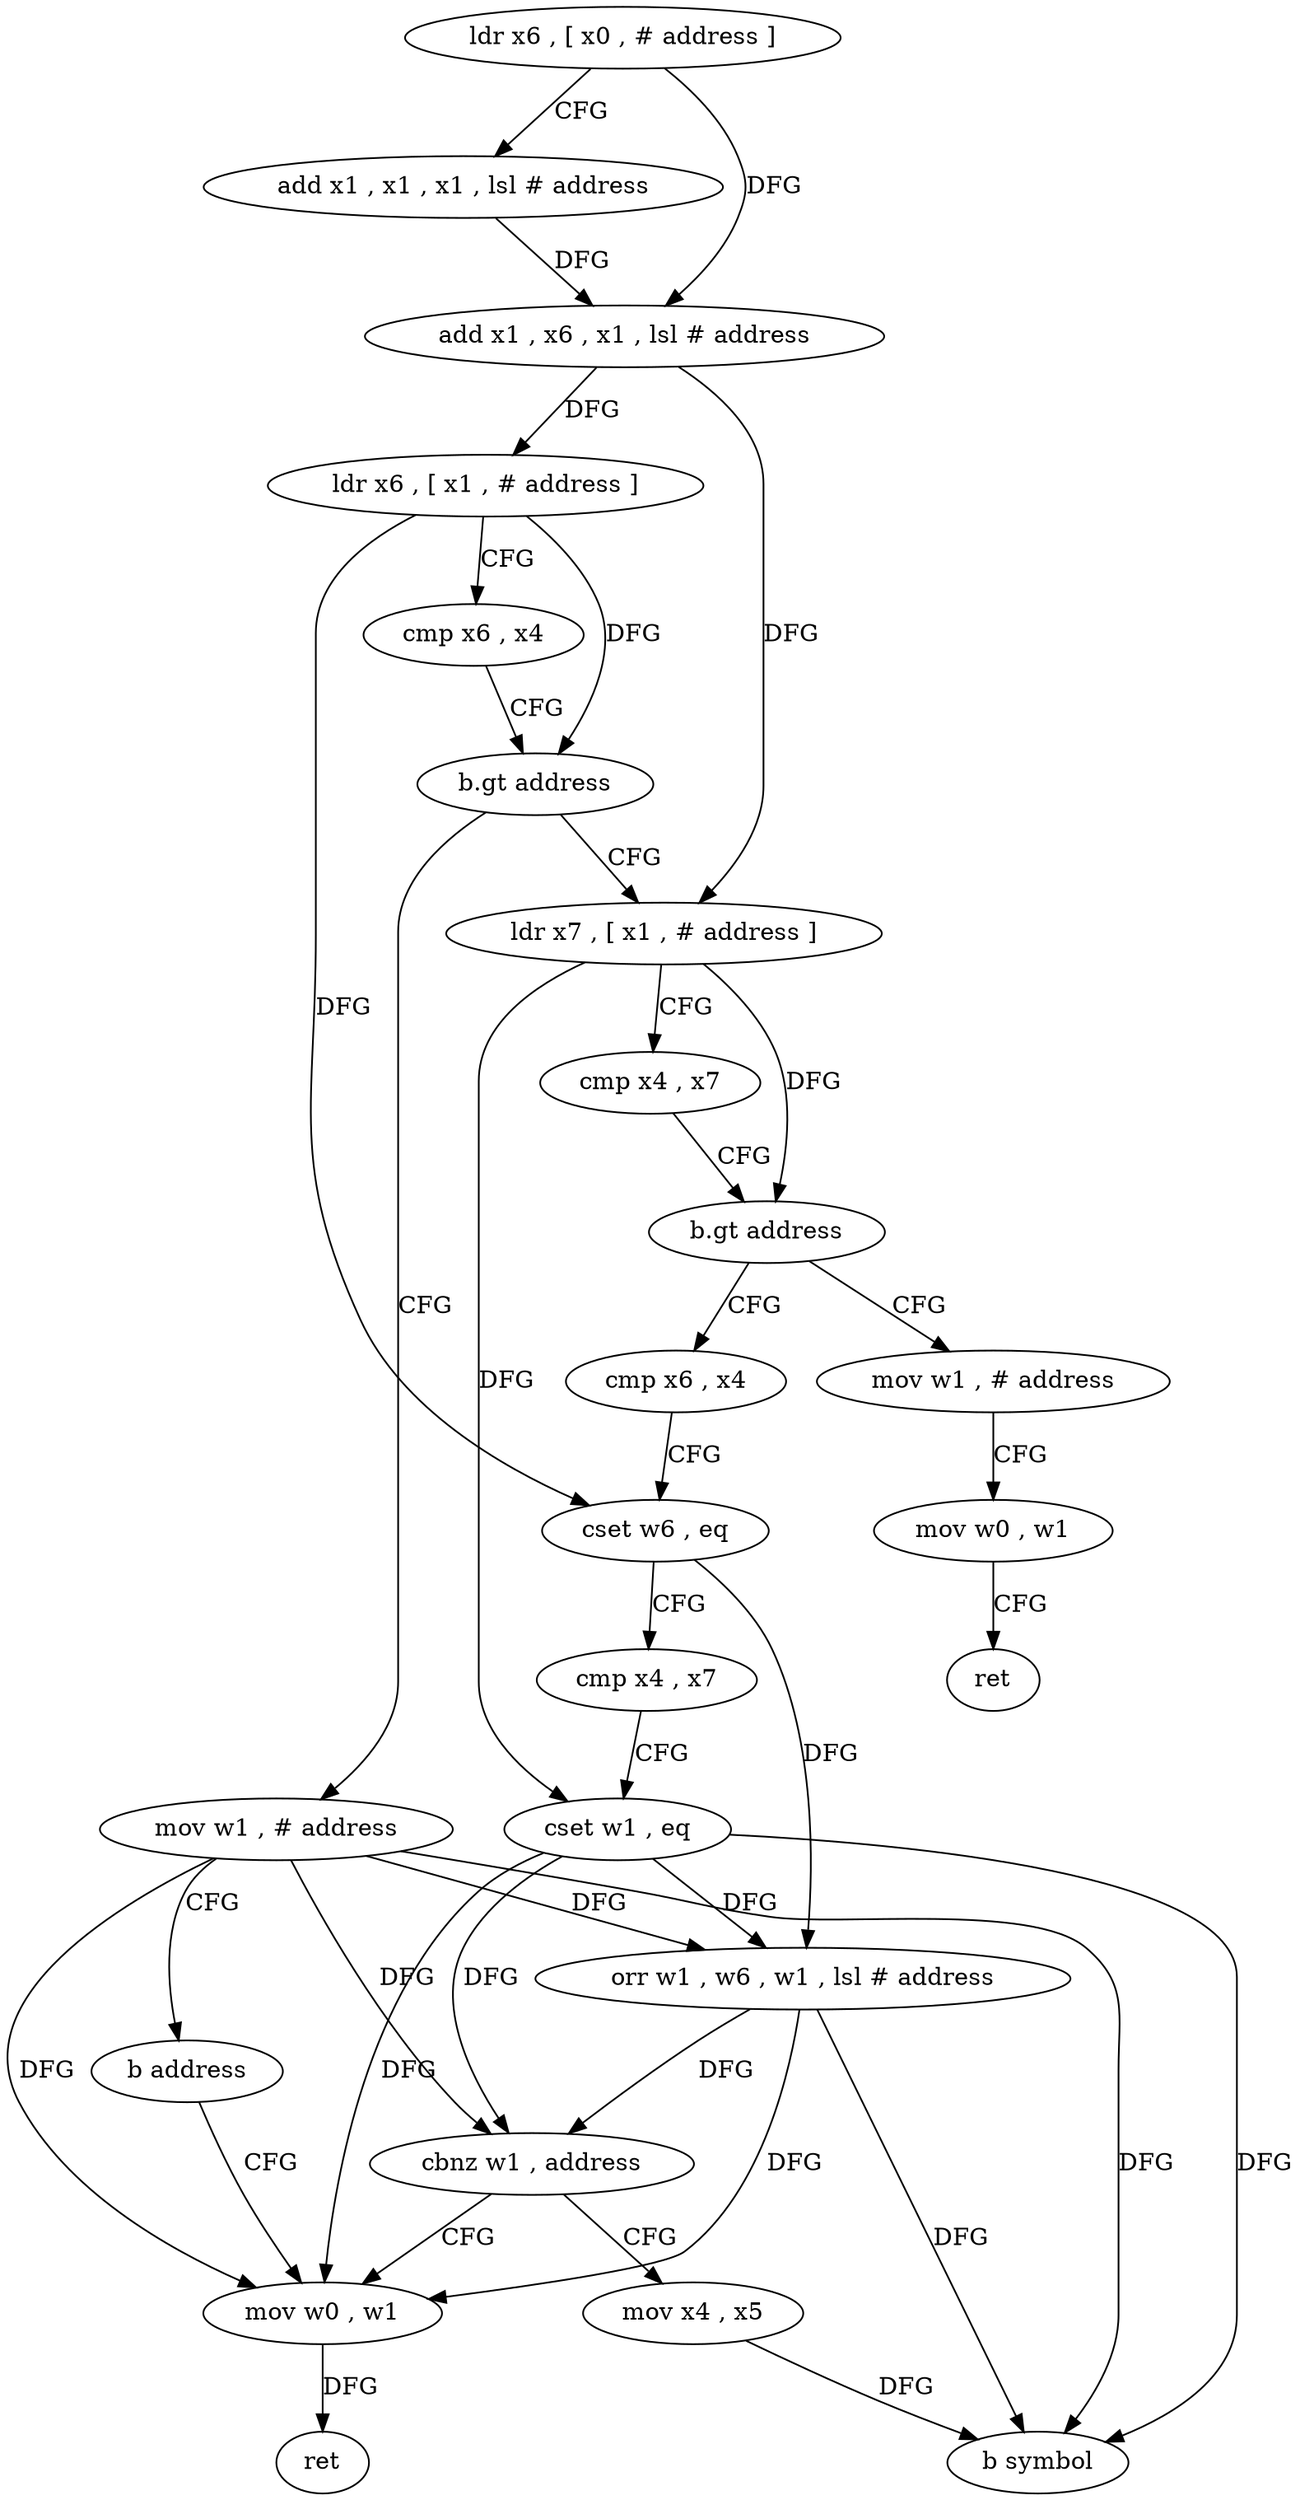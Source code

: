 digraph "func" {
"4319288" [label = "ldr x6 , [ x0 , # address ]" ]
"4319292" [label = "add x1 , x1 , x1 , lsl # address" ]
"4319296" [label = "add x1 , x6 , x1 , lsl # address" ]
"4319300" [label = "ldr x6 , [ x1 , # address ]" ]
"4319304" [label = "cmp x6 , x4" ]
"4319308" [label = "b.gt address" ]
"4319384" [label = "mov w1 , # address" ]
"4319312" [label = "ldr x7 , [ x1 , # address ]" ]
"4319388" [label = "b address" ]
"4319348" [label = "mov w0 , w1" ]
"4319316" [label = "cmp x4 , x7" ]
"4319320" [label = "b.gt address" ]
"4319368" [label = "mov w1 , # address" ]
"4319324" [label = "cmp x6 , x4" ]
"4319352" [label = "ret" ]
"4319372" [label = "mov w0 , w1" ]
"4319376" [label = "ret" ]
"4319328" [label = "cset w6 , eq" ]
"4319332" [label = "cmp x4 , x7" ]
"4319336" [label = "cset w1 , eq" ]
"4319340" [label = "orr w1 , w6 , w1 , lsl # address" ]
"4319344" [label = "cbnz w1 , address" ]
"4319360" [label = "mov x4 , x5" ]
"4319364" [label = "b symbol" ]
"4319288" -> "4319292" [ label = "CFG" ]
"4319288" -> "4319296" [ label = "DFG" ]
"4319292" -> "4319296" [ label = "DFG" ]
"4319296" -> "4319300" [ label = "DFG" ]
"4319296" -> "4319312" [ label = "DFG" ]
"4319300" -> "4319304" [ label = "CFG" ]
"4319300" -> "4319308" [ label = "DFG" ]
"4319300" -> "4319328" [ label = "DFG" ]
"4319304" -> "4319308" [ label = "CFG" ]
"4319308" -> "4319384" [ label = "CFG" ]
"4319308" -> "4319312" [ label = "CFG" ]
"4319384" -> "4319388" [ label = "CFG" ]
"4319384" -> "4319348" [ label = "DFG" ]
"4319384" -> "4319340" [ label = "DFG" ]
"4319384" -> "4319344" [ label = "DFG" ]
"4319384" -> "4319364" [ label = "DFG" ]
"4319312" -> "4319316" [ label = "CFG" ]
"4319312" -> "4319320" [ label = "DFG" ]
"4319312" -> "4319336" [ label = "DFG" ]
"4319388" -> "4319348" [ label = "CFG" ]
"4319348" -> "4319352" [ label = "DFG" ]
"4319316" -> "4319320" [ label = "CFG" ]
"4319320" -> "4319368" [ label = "CFG" ]
"4319320" -> "4319324" [ label = "CFG" ]
"4319368" -> "4319372" [ label = "CFG" ]
"4319324" -> "4319328" [ label = "CFG" ]
"4319372" -> "4319376" [ label = "CFG" ]
"4319328" -> "4319332" [ label = "CFG" ]
"4319328" -> "4319340" [ label = "DFG" ]
"4319332" -> "4319336" [ label = "CFG" ]
"4319336" -> "4319340" [ label = "DFG" ]
"4319336" -> "4319348" [ label = "DFG" ]
"4319336" -> "4319344" [ label = "DFG" ]
"4319336" -> "4319364" [ label = "DFG" ]
"4319340" -> "4319344" [ label = "DFG" ]
"4319340" -> "4319348" [ label = "DFG" ]
"4319340" -> "4319364" [ label = "DFG" ]
"4319344" -> "4319360" [ label = "CFG" ]
"4319344" -> "4319348" [ label = "CFG" ]
"4319360" -> "4319364" [ label = "DFG" ]
}
